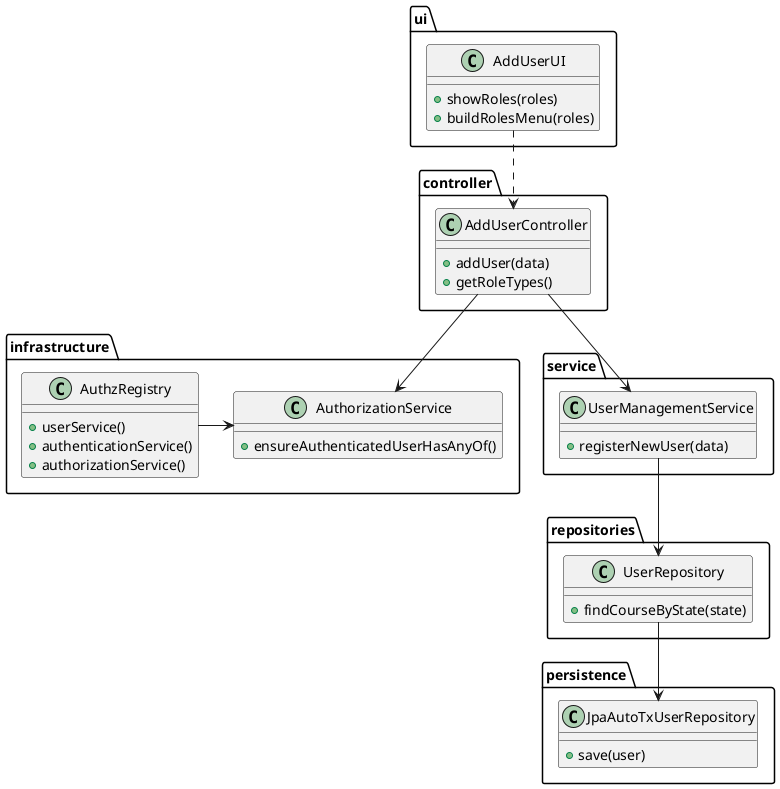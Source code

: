 @startuml
package ui {
    class AddUserUI{
    +showRoles(roles)
    +buildRolesMenu(roles)
    }
}

package controller {
    class AddUserController{
    +addUser(data)
    +getRoleTypes()
    }
}

package service {
    class UserManagementService{
       +registerNewUser(data)
       }
}

package repositories {
    class UserRepository{
    +findCourseByState(state)
    }
}

package persistence {
    class JpaAutoTxUserRepository {
    +save(user)
    }
}


package infrastructure {
    class AuthorizationService {
    +ensureAuthenticatedUserHasAnyOf()
    }
    class AuthzRegistry{
    +userService()
    +authenticationService()
    +authorizationService()
    }

}

AddUserUI ..> AddUserController
AddUserController --> UserManagementService
UserManagementService --> UserRepository
AddUserController --> AuthorizationService
AuthzRegistry -> AuthorizationService
UserRepository --> JpaAutoTxUserRepository

@enduml